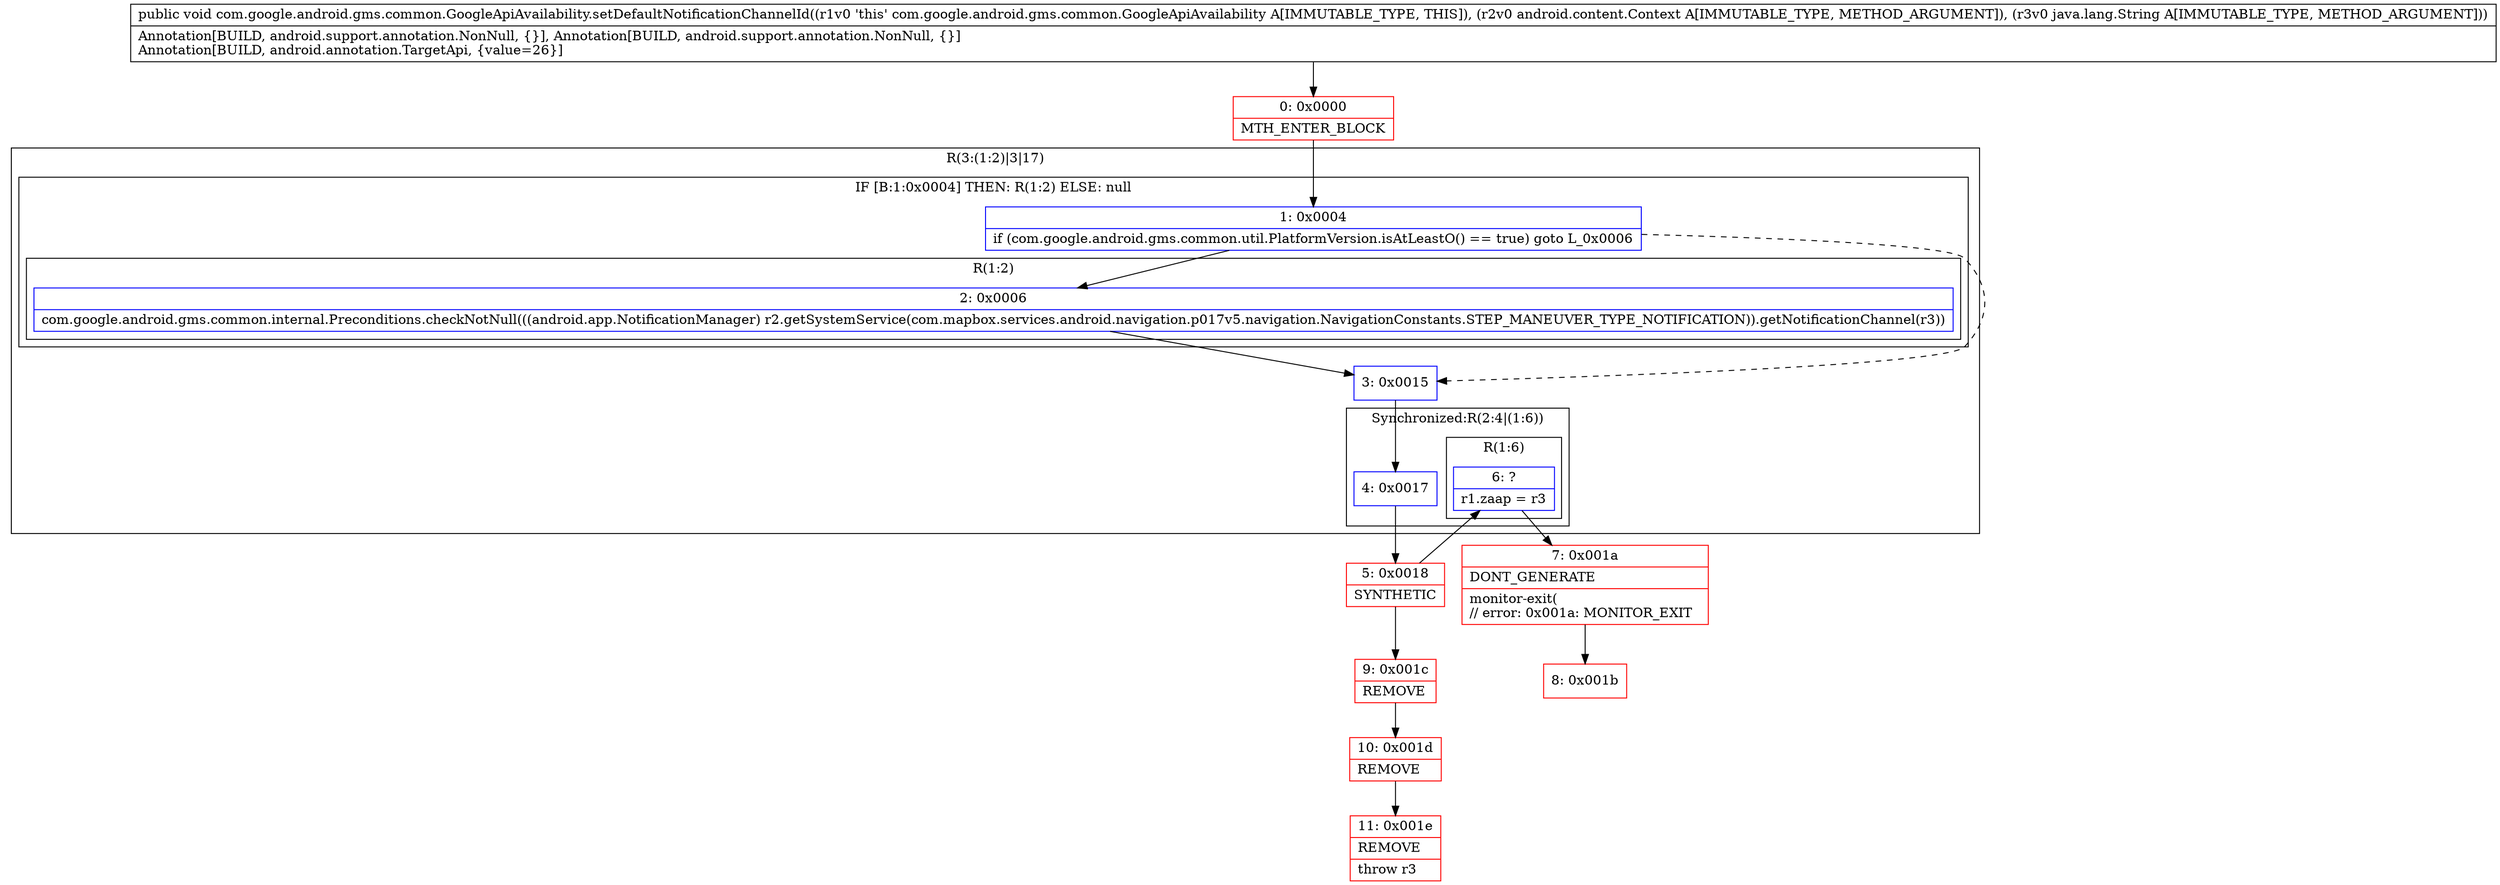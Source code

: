 digraph "CFG forcom.google.android.gms.common.GoogleApiAvailability.setDefaultNotificationChannelId(Landroid\/content\/Context;Ljava\/lang\/String;)V" {
subgraph cluster_Region_708329633 {
label = "R(3:(1:2)|3|17)";
node [shape=record,color=blue];
subgraph cluster_IfRegion_1861697801 {
label = "IF [B:1:0x0004] THEN: R(1:2) ELSE: null";
node [shape=record,color=blue];
Node_1 [shape=record,label="{1\:\ 0x0004|if (com.google.android.gms.common.util.PlatformVersion.isAtLeastO() == true) goto L_0x0006\l}"];
subgraph cluster_Region_1364133668 {
label = "R(1:2)";
node [shape=record,color=blue];
Node_2 [shape=record,label="{2\:\ 0x0006|com.google.android.gms.common.internal.Preconditions.checkNotNull(((android.app.NotificationManager) r2.getSystemService(com.mapbox.services.android.navigation.p017v5.navigation.NavigationConstants.STEP_MANEUVER_TYPE_NOTIFICATION)).getNotificationChannel(r3))\l}"];
}
}
Node_3 [shape=record,label="{3\:\ 0x0015}"];
subgraph cluster_SynchronizedRegion_43817465 {
label = "Synchronized:R(2:4|(1:6))";
node [shape=record,color=blue];
Node_4 [shape=record,label="{4\:\ 0x0017}"];
subgraph cluster_Region_1791622211 {
label = "R(1:6)";
node [shape=record,color=blue];
Node_6 [shape=record,label="{6\:\ ?|r1.zaap = r3\l}"];
}
}
}
Node_0 [shape=record,color=red,label="{0\:\ 0x0000|MTH_ENTER_BLOCK\l}"];
Node_5 [shape=record,color=red,label="{5\:\ 0x0018|SYNTHETIC\l}"];
Node_7 [shape=record,color=red,label="{7\:\ 0x001a|DONT_GENERATE\l|monitor\-exit(\l\/\/ error: 0x001a: MONITOR_EXIT  \l}"];
Node_8 [shape=record,color=red,label="{8\:\ 0x001b}"];
Node_9 [shape=record,color=red,label="{9\:\ 0x001c|REMOVE\l}"];
Node_10 [shape=record,color=red,label="{10\:\ 0x001d|REMOVE\l}"];
Node_11 [shape=record,color=red,label="{11\:\ 0x001e|REMOVE\l|throw r3\l}"];
MethodNode[shape=record,label="{public void com.google.android.gms.common.GoogleApiAvailability.setDefaultNotificationChannelId((r1v0 'this' com.google.android.gms.common.GoogleApiAvailability A[IMMUTABLE_TYPE, THIS]), (r2v0 android.content.Context A[IMMUTABLE_TYPE, METHOD_ARGUMENT]), (r3v0 java.lang.String A[IMMUTABLE_TYPE, METHOD_ARGUMENT]))  | Annotation[BUILD, android.support.annotation.NonNull, \{\}], Annotation[BUILD, android.support.annotation.NonNull, \{\}]\lAnnotation[BUILD, android.annotation.TargetApi, \{value=26\}]\l}"];
MethodNode -> Node_0;
Node_1 -> Node_2;
Node_1 -> Node_3[style=dashed];
Node_2 -> Node_3;
Node_3 -> Node_4;
Node_4 -> Node_5;
Node_6 -> Node_7;
Node_0 -> Node_1;
Node_5 -> Node_6;
Node_5 -> Node_9;
Node_7 -> Node_8;
Node_9 -> Node_10;
Node_10 -> Node_11;
}

